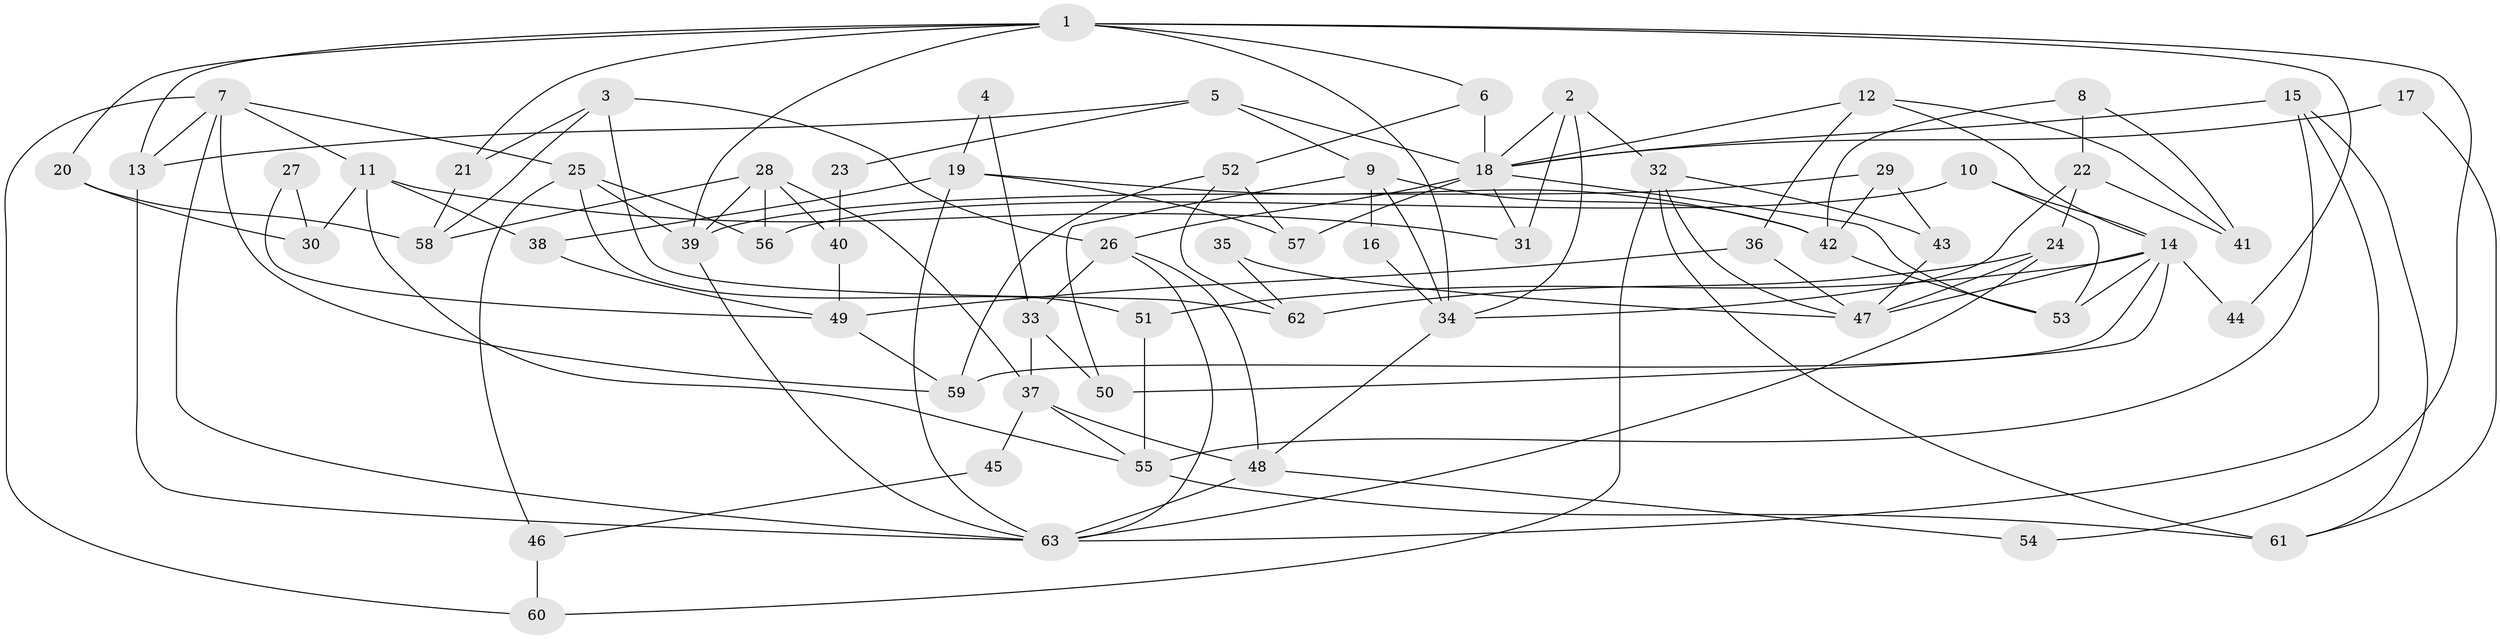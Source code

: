// Generated by graph-tools (version 1.1) at 2025/01/03/09/25 03:01:58]
// undirected, 63 vertices, 126 edges
graph export_dot {
graph [start="1"]
  node [color=gray90,style=filled];
  1;
  2;
  3;
  4;
  5;
  6;
  7;
  8;
  9;
  10;
  11;
  12;
  13;
  14;
  15;
  16;
  17;
  18;
  19;
  20;
  21;
  22;
  23;
  24;
  25;
  26;
  27;
  28;
  29;
  30;
  31;
  32;
  33;
  34;
  35;
  36;
  37;
  38;
  39;
  40;
  41;
  42;
  43;
  44;
  45;
  46;
  47;
  48;
  49;
  50;
  51;
  52;
  53;
  54;
  55;
  56;
  57;
  58;
  59;
  60;
  61;
  62;
  63;
  1 -- 34;
  1 -- 13;
  1 -- 6;
  1 -- 20;
  1 -- 21;
  1 -- 39;
  1 -- 44;
  1 -- 54;
  2 -- 31;
  2 -- 32;
  2 -- 18;
  2 -- 34;
  3 -- 62;
  3 -- 26;
  3 -- 21;
  3 -- 58;
  4 -- 33;
  4 -- 19;
  5 -- 13;
  5 -- 18;
  5 -- 9;
  5 -- 23;
  6 -- 18;
  6 -- 52;
  7 -- 59;
  7 -- 63;
  7 -- 11;
  7 -- 13;
  7 -- 25;
  7 -- 60;
  8 -- 22;
  8 -- 42;
  8 -- 41;
  9 -- 50;
  9 -- 16;
  9 -- 34;
  9 -- 42;
  10 -- 14;
  10 -- 56;
  10 -- 53;
  11 -- 55;
  11 -- 30;
  11 -- 31;
  11 -- 38;
  12 -- 14;
  12 -- 18;
  12 -- 36;
  12 -- 41;
  13 -- 63;
  14 -- 51;
  14 -- 59;
  14 -- 44;
  14 -- 47;
  14 -- 50;
  14 -- 53;
  15 -- 61;
  15 -- 18;
  15 -- 55;
  15 -- 63;
  16 -- 34;
  17 -- 61;
  17 -- 18;
  18 -- 53;
  18 -- 26;
  18 -- 31;
  18 -- 57;
  19 -- 42;
  19 -- 63;
  19 -- 38;
  19 -- 57;
  20 -- 58;
  20 -- 30;
  21 -- 58;
  22 -- 41;
  22 -- 34;
  22 -- 24;
  23 -- 40;
  24 -- 63;
  24 -- 47;
  24 -- 62;
  25 -- 39;
  25 -- 46;
  25 -- 51;
  25 -- 56;
  26 -- 63;
  26 -- 33;
  26 -- 48;
  27 -- 30;
  27 -- 49;
  28 -- 39;
  28 -- 58;
  28 -- 37;
  28 -- 40;
  28 -- 56;
  29 -- 39;
  29 -- 42;
  29 -- 43;
  32 -- 47;
  32 -- 43;
  32 -- 60;
  32 -- 61;
  33 -- 37;
  33 -- 50;
  34 -- 48;
  35 -- 47;
  35 -- 62;
  36 -- 47;
  36 -- 49;
  37 -- 48;
  37 -- 45;
  37 -- 55;
  38 -- 49;
  39 -- 63;
  40 -- 49;
  42 -- 53;
  43 -- 47;
  45 -- 46;
  46 -- 60;
  48 -- 54;
  48 -- 63;
  49 -- 59;
  51 -- 55;
  52 -- 57;
  52 -- 59;
  52 -- 62;
  55 -- 61;
}
